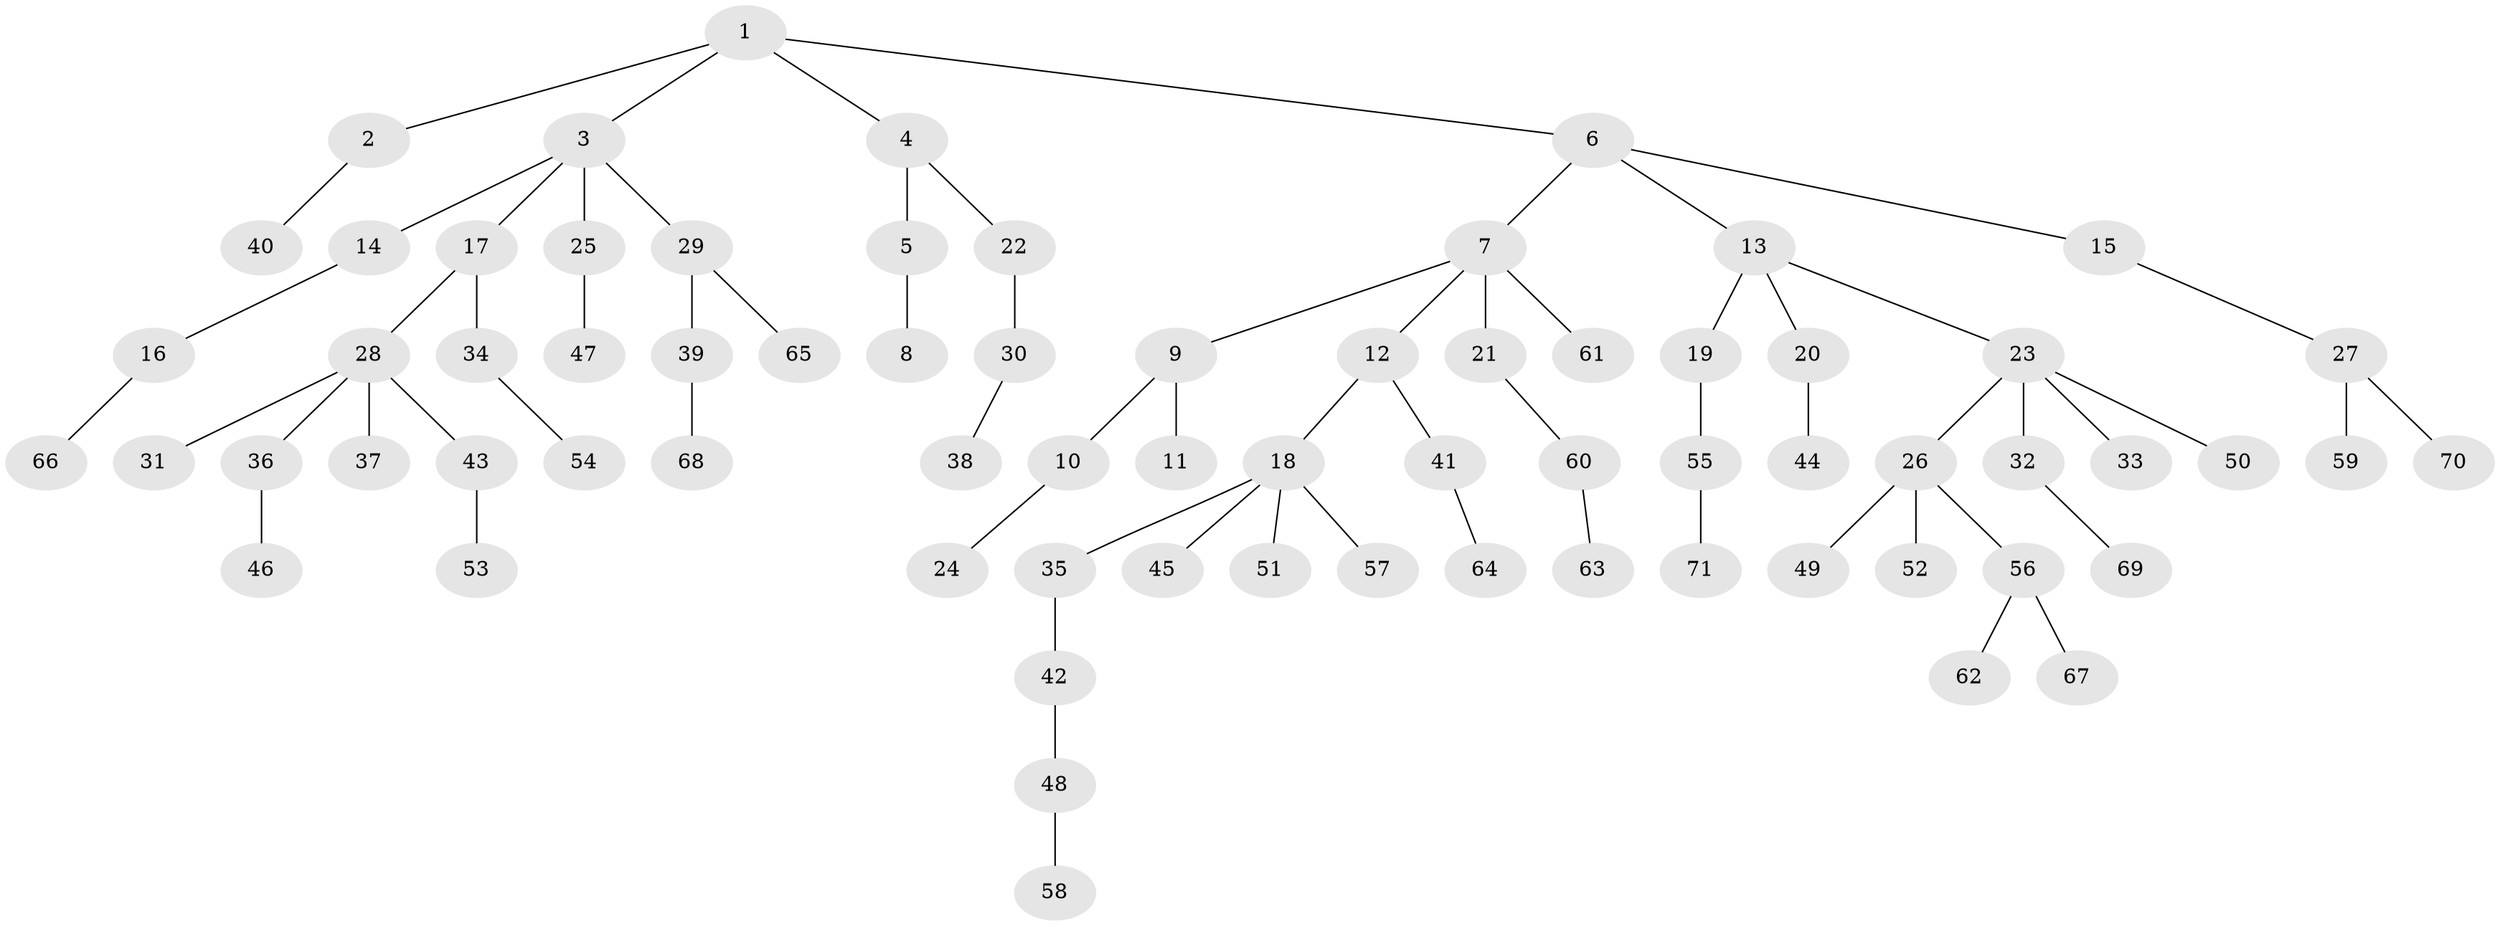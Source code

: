 // coarse degree distribution, {6: 0.03333333333333333, 1: 0.5, 2: 0.23333333333333334, 5: 0.03333333333333333, 3: 0.2}
// Generated by graph-tools (version 1.1) at 2025/51/03/04/25 22:51:51]
// undirected, 71 vertices, 70 edges
graph export_dot {
  node [color=gray90,style=filled];
  1;
  2;
  3;
  4;
  5;
  6;
  7;
  8;
  9;
  10;
  11;
  12;
  13;
  14;
  15;
  16;
  17;
  18;
  19;
  20;
  21;
  22;
  23;
  24;
  25;
  26;
  27;
  28;
  29;
  30;
  31;
  32;
  33;
  34;
  35;
  36;
  37;
  38;
  39;
  40;
  41;
  42;
  43;
  44;
  45;
  46;
  47;
  48;
  49;
  50;
  51;
  52;
  53;
  54;
  55;
  56;
  57;
  58;
  59;
  60;
  61;
  62;
  63;
  64;
  65;
  66;
  67;
  68;
  69;
  70;
  71;
  1 -- 2;
  1 -- 3;
  1 -- 4;
  1 -- 6;
  2 -- 40;
  3 -- 14;
  3 -- 17;
  3 -- 25;
  3 -- 29;
  4 -- 5;
  4 -- 22;
  5 -- 8;
  6 -- 7;
  6 -- 13;
  6 -- 15;
  7 -- 9;
  7 -- 12;
  7 -- 21;
  7 -- 61;
  9 -- 10;
  9 -- 11;
  10 -- 24;
  12 -- 18;
  12 -- 41;
  13 -- 19;
  13 -- 20;
  13 -- 23;
  14 -- 16;
  15 -- 27;
  16 -- 66;
  17 -- 28;
  17 -- 34;
  18 -- 35;
  18 -- 45;
  18 -- 51;
  18 -- 57;
  19 -- 55;
  20 -- 44;
  21 -- 60;
  22 -- 30;
  23 -- 26;
  23 -- 32;
  23 -- 33;
  23 -- 50;
  25 -- 47;
  26 -- 49;
  26 -- 52;
  26 -- 56;
  27 -- 59;
  27 -- 70;
  28 -- 31;
  28 -- 36;
  28 -- 37;
  28 -- 43;
  29 -- 39;
  29 -- 65;
  30 -- 38;
  32 -- 69;
  34 -- 54;
  35 -- 42;
  36 -- 46;
  39 -- 68;
  41 -- 64;
  42 -- 48;
  43 -- 53;
  48 -- 58;
  55 -- 71;
  56 -- 62;
  56 -- 67;
  60 -- 63;
}
